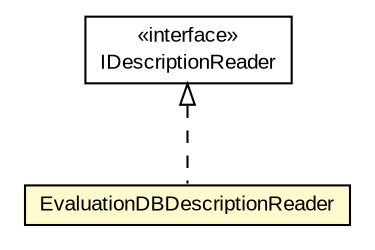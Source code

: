 #!/usr/local/bin/dot
#
# Class diagram 
# Generated by UMLGraph version R5_6-24-gf6e263 (http://www.umlgraph.org/)
#

digraph G {
	edge [fontname="arial",fontsize=10,labelfontname="arial",labelfontsize=10];
	node [fontname="arial",fontsize=10,shape=plaintext];
	nodesep=0.25;
	ranksep=0.5;
	// edu.arizona.biosemantics.semanticmarkup.markupelement.description.io.IDescriptionReader
	c65497 [label=<<table title="edu.arizona.biosemantics.semanticmarkup.markupelement.description.io.IDescriptionReader" border="0" cellborder="1" cellspacing="0" cellpadding="2" port="p" href="../IDescriptionReader.html">
		<tr><td><table border="0" cellspacing="0" cellpadding="1">
<tr><td align="center" balign="center"> &#171;interface&#187; </td></tr>
<tr><td align="center" balign="center"> IDescriptionReader </td></tr>
		</table></td></tr>
		</table>>, URL="../IDescriptionReader.html", fontname="arial", fontcolor="black", fontsize=10.0];
	// edu.arizona.biosemantics.semanticmarkup.markupelement.description.io.lib.EvaluationDBDescriptionReader
	c65503 [label=<<table title="edu.arizona.biosemantics.semanticmarkup.markupelement.description.io.lib.EvaluationDBDescriptionReader" border="0" cellborder="1" cellspacing="0" cellpadding="2" port="p" bgcolor="lemonChiffon" href="./EvaluationDBDescriptionReader.html">
		<tr><td><table border="0" cellspacing="0" cellpadding="1">
<tr><td align="center" balign="center"> EvaluationDBDescriptionReader </td></tr>
		</table></td></tr>
		</table>>, URL="./EvaluationDBDescriptionReader.html", fontname="arial", fontcolor="black", fontsize=10.0];
	//edu.arizona.biosemantics.semanticmarkup.markupelement.description.io.lib.EvaluationDBDescriptionReader implements edu.arizona.biosemantics.semanticmarkup.markupelement.description.io.IDescriptionReader
	c65497:p -> c65503:p [dir=back,arrowtail=empty,style=dashed];
}

